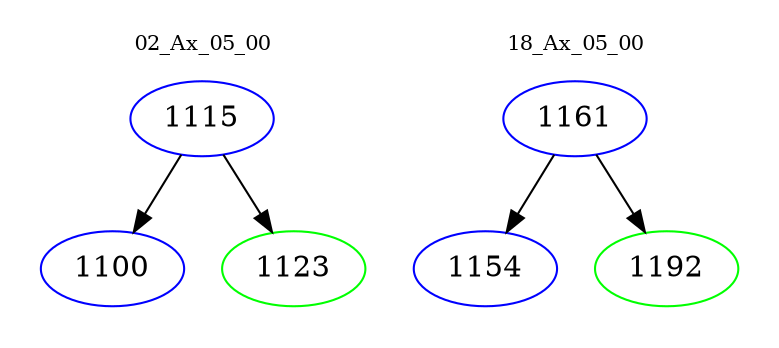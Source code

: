 digraph{
subgraph cluster_0 {
color = white
label = "02_Ax_05_00";
fontsize=10;
T0_1115 [label="1115", color="blue"]
T0_1115 -> T0_1100 [color="black"]
T0_1100 [label="1100", color="blue"]
T0_1115 -> T0_1123 [color="black"]
T0_1123 [label="1123", color="green"]
}
subgraph cluster_1 {
color = white
label = "18_Ax_05_00";
fontsize=10;
T1_1161 [label="1161", color="blue"]
T1_1161 -> T1_1154 [color="black"]
T1_1154 [label="1154", color="blue"]
T1_1161 -> T1_1192 [color="black"]
T1_1192 [label="1192", color="green"]
}
}
